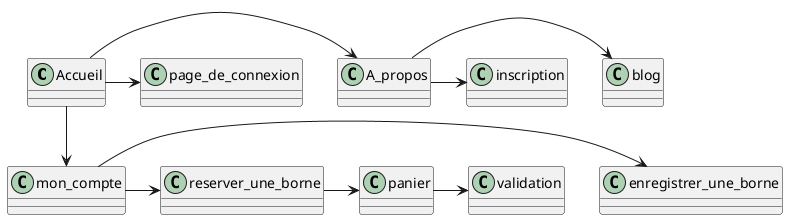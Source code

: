 @startuml

Accueil -> A_propos
A_propos -> blog
A_propos -> inscription
Accueil -down-> mon_compte
Accueil -> page_de_connexion
mon_compte -> enregistrer_une_borne
mon_compte -> reserver_une_borne
reserver_une_borne -> panier
panier -> validation




@enduml